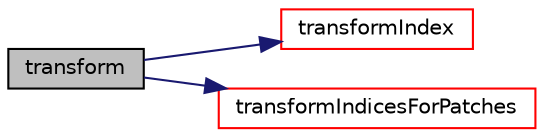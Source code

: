 digraph "transform"
{
  bgcolor="transparent";
  edge [fontname="Helvetica",fontsize="10",labelfontname="Helvetica",labelfontsize="10"];
  node [fontname="Helvetica",fontsize="10",shape=record];
  rankdir="LR";
  Node1 [label="transform",height=0.2,width=0.4,color="black", fillcolor="grey75", style="filled", fontcolor="black"];
  Node1 -> Node2 [color="midnightblue",fontsize="10",style="solid",fontname="Helvetica"];
  Node2 [label="transformIndex",height=0.2,width=0.4,color="red",URL="$a00932.html#a045b8e246ccc41fb39e9918a1c9fb783",tooltip="Transform carried by the object. "];
  Node1 -> Node3 [color="midnightblue",fontsize="10",style="solid",fontname="Helvetica"];
  Node3 [label="transformIndicesForPatches",height=0.2,width=0.4,color="red",URL="$a00932.html#aaeb707184c40773486e659fc31f007d4",tooltip="Access the all of the indices of the transform. "];
}
